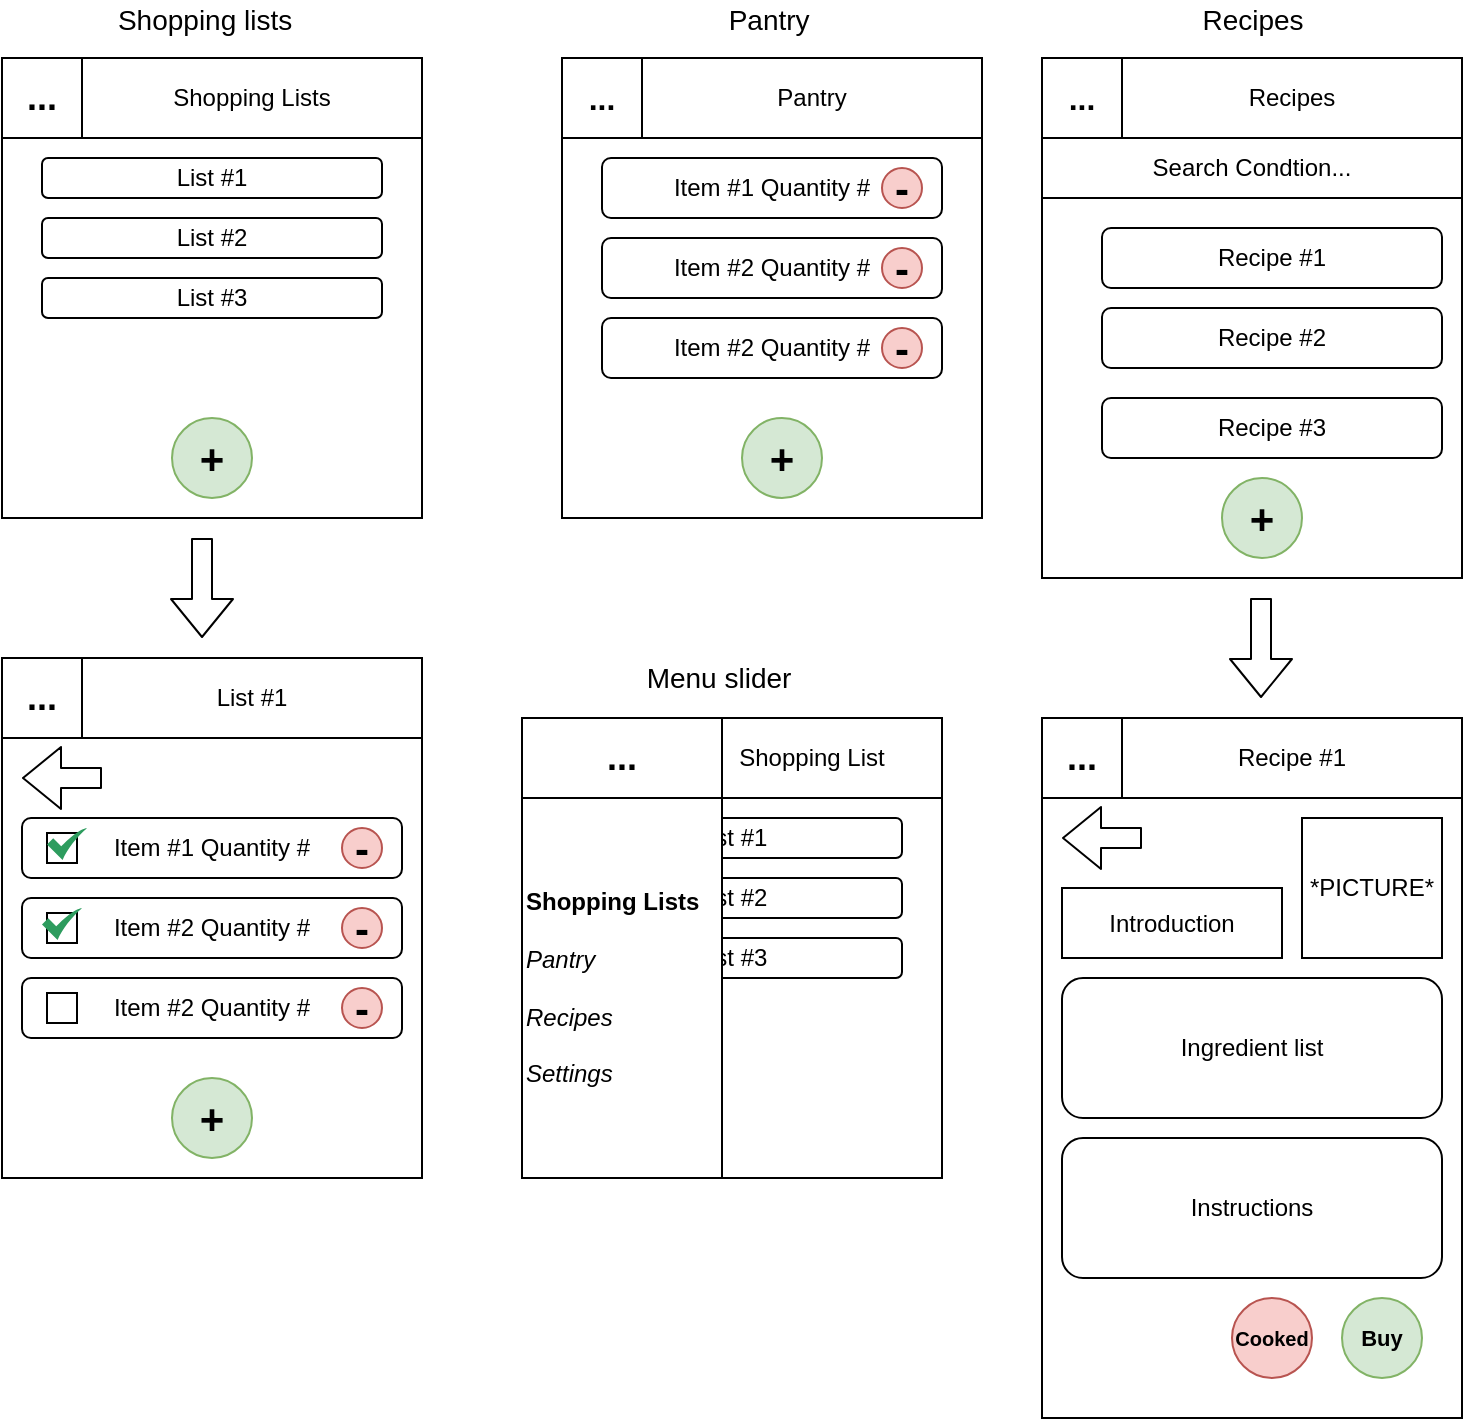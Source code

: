 <mxfile version="12.7.4" type="device"><diagram id="fqupEgDUNyECXu0wIxzK" name="Page-1"><mxGraphModel dx="932" dy="648" grid="1" gridSize="10" guides="1" tooltips="1" connect="1" arrows="1" fold="1" page="1" pageScale="1" pageWidth="850" pageHeight="1100" math="0" shadow="0"><root><mxCell id="0"/><mxCell id="1" parent="0"/><mxCell id="1O7I4lUK9xUEdd8OMKvl-1" value="&lt;font style=&quot;font-size: 18px&quot;&gt;&lt;b&gt;...&lt;/b&gt;&lt;/font&gt;" style="whiteSpace=wrap;html=1;aspect=fixed;" vertex="1" parent="1"><mxGeometry x="60" y="50" width="40" height="40" as="geometry"/></mxCell><mxCell id="1O7I4lUK9xUEdd8OMKvl-3" value="Shopping Lists" style="rounded=0;whiteSpace=wrap;html=1;" vertex="1" parent="1"><mxGeometry x="100" y="50" width="170" height="40" as="geometry"/></mxCell><mxCell id="1O7I4lUK9xUEdd8OMKvl-6" value="" style="rounded=0;whiteSpace=wrap;html=1;" vertex="1" parent="1"><mxGeometry x="60" y="90" width="210" height="190" as="geometry"/></mxCell><mxCell id="1O7I4lUK9xUEdd8OMKvl-7" value="List #1" style="rounded=1;whiteSpace=wrap;html=1;" vertex="1" parent="1"><mxGeometry x="80" y="100" width="170" height="20" as="geometry"/></mxCell><mxCell id="1O7I4lUK9xUEdd8OMKvl-8" value="List #2" style="rounded=1;whiteSpace=wrap;html=1;" vertex="1" parent="1"><mxGeometry x="80" y="130" width="170" height="20" as="geometry"/></mxCell><mxCell id="1O7I4lUK9xUEdd8OMKvl-9" value="List #3" style="rounded=1;whiteSpace=wrap;html=1;" vertex="1" parent="1"><mxGeometry x="80" y="160" width="170" height="20" as="geometry"/></mxCell><mxCell id="1O7I4lUK9xUEdd8OMKvl-12" value="&lt;font style=&quot;font-size: 21px&quot;&gt;&lt;b&gt;+&lt;/b&gt;&lt;/font&gt;" style="ellipse;whiteSpace=wrap;html=1;aspect=fixed;fillColor=#d5e8d4;strokeColor=#82b366;" vertex="1" parent="1"><mxGeometry x="145" y="230" width="40" height="40" as="geometry"/></mxCell><mxCell id="1O7I4lUK9xUEdd8OMKvl-13" value="&lt;font size=&quot;3&quot;&gt;&lt;b&gt;...&lt;/b&gt;&lt;/font&gt;" style="whiteSpace=wrap;html=1;aspect=fixed;" vertex="1" parent="1"><mxGeometry x="340" y="50" width="40" height="40" as="geometry"/></mxCell><mxCell id="1O7I4lUK9xUEdd8OMKvl-14" value="Pantry" style="rounded=0;whiteSpace=wrap;html=1;" vertex="1" parent="1"><mxGeometry x="380" y="50" width="170" height="40" as="geometry"/></mxCell><mxCell id="1O7I4lUK9xUEdd8OMKvl-15" value="" style="rounded=0;whiteSpace=wrap;html=1;" vertex="1" parent="1"><mxGeometry x="340" y="90" width="210" height="190" as="geometry"/></mxCell><mxCell id="1O7I4lUK9xUEdd8OMKvl-16" value="Item #1 Quantity #" style="rounded=1;whiteSpace=wrap;html=1;" vertex="1" parent="1"><mxGeometry x="360" y="100" width="170" height="30" as="geometry"/></mxCell><mxCell id="1O7I4lUK9xUEdd8OMKvl-19" value="&lt;font style=&quot;font-size: 21px&quot;&gt;&lt;b&gt;+&lt;/b&gt;&lt;/font&gt;" style="ellipse;whiteSpace=wrap;html=1;aspect=fixed;fillColor=#d5e8d4;strokeColor=#82b366;" vertex="1" parent="1"><mxGeometry x="430" y="230" width="40" height="40" as="geometry"/></mxCell><mxCell id="1O7I4lUK9xUEdd8OMKvl-20" value="&lt;span style=&quot;font-size: 21px&quot;&gt;&lt;b&gt;-&lt;/b&gt;&lt;/span&gt;" style="ellipse;whiteSpace=wrap;html=1;aspect=fixed;fillColor=#f8cecc;strokeColor=#b85450;" vertex="1" parent="1"><mxGeometry x="500" y="105" width="20" height="20" as="geometry"/></mxCell><mxCell id="1O7I4lUK9xUEdd8OMKvl-21" value="Item #2 Quantity #" style="rounded=1;whiteSpace=wrap;html=1;" vertex="1" parent="1"><mxGeometry x="360" y="140" width="170" height="30" as="geometry"/></mxCell><mxCell id="1O7I4lUK9xUEdd8OMKvl-22" value="&lt;span style=&quot;font-size: 21px&quot;&gt;&lt;b&gt;-&lt;/b&gt;&lt;/span&gt;" style="ellipse;whiteSpace=wrap;html=1;aspect=fixed;fillColor=#f8cecc;strokeColor=#b85450;" vertex="1" parent="1"><mxGeometry x="500" y="145" width="20" height="20" as="geometry"/></mxCell><mxCell id="1O7I4lUK9xUEdd8OMKvl-23" value="Item #2 Quantity #" style="rounded=1;whiteSpace=wrap;html=1;" vertex="1" parent="1"><mxGeometry x="360" y="180" width="170" height="30" as="geometry"/></mxCell><mxCell id="1O7I4lUK9xUEdd8OMKvl-24" value="&lt;span style=&quot;font-size: 21px&quot;&gt;&lt;b&gt;-&lt;/b&gt;&lt;/span&gt;" style="ellipse;whiteSpace=wrap;html=1;aspect=fixed;fillColor=#f8cecc;strokeColor=#b85450;" vertex="1" parent="1"><mxGeometry x="500" y="185" width="20" height="20" as="geometry"/></mxCell><mxCell id="1O7I4lUK9xUEdd8OMKvl-25" value="" style="shape=flexArrow;endArrow=classic;html=1;" edge="1" parent="1"><mxGeometry width="50" height="50" relative="1" as="geometry"><mxPoint x="160" y="290" as="sourcePoint"/><mxPoint x="160" y="340" as="targetPoint"/></mxGeometry></mxCell><mxCell id="1O7I4lUK9xUEdd8OMKvl-26" value="&lt;font style=&quot;font-size: 18px&quot;&gt;&lt;b&gt;...&lt;/b&gt;&lt;/font&gt;" style="whiteSpace=wrap;html=1;aspect=fixed;" vertex="1" parent="1"><mxGeometry x="60" y="350" width="40" height="40" as="geometry"/></mxCell><mxCell id="1O7I4lUK9xUEdd8OMKvl-27" value="List #1" style="rounded=0;whiteSpace=wrap;html=1;" vertex="1" parent="1"><mxGeometry x="100" y="350" width="170" height="40" as="geometry"/></mxCell><mxCell id="1O7I4lUK9xUEdd8OMKvl-28" value="" style="rounded=0;whiteSpace=wrap;html=1;" vertex="1" parent="1"><mxGeometry x="60" y="390" width="210" height="220" as="geometry"/></mxCell><mxCell id="1O7I4lUK9xUEdd8OMKvl-32" value="&lt;font style=&quot;font-size: 21px&quot;&gt;&lt;b&gt;+&lt;/b&gt;&lt;/font&gt;" style="ellipse;whiteSpace=wrap;html=1;aspect=fixed;fillColor=#d5e8d4;strokeColor=#82b366;" vertex="1" parent="1"><mxGeometry x="145" y="560" width="40" height="40" as="geometry"/></mxCell><mxCell id="1O7I4lUK9xUEdd8OMKvl-33" value="Item #1 Quantity #" style="rounded=1;whiteSpace=wrap;html=1;" vertex="1" parent="1"><mxGeometry x="70" y="430" width="190" height="30" as="geometry"/></mxCell><mxCell id="1O7I4lUK9xUEdd8OMKvl-34" value="&lt;span style=&quot;font-size: 21px&quot;&gt;&lt;b&gt;-&lt;/b&gt;&lt;/span&gt;" style="ellipse;whiteSpace=wrap;html=1;aspect=fixed;fillColor=#f8cecc;strokeColor=#b85450;" vertex="1" parent="1"><mxGeometry x="230" y="435" width="20" height="20" as="geometry"/></mxCell><mxCell id="1O7I4lUK9xUEdd8OMKvl-35" value="Item #2 Quantity #" style="rounded=1;whiteSpace=wrap;html=1;" vertex="1" parent="1"><mxGeometry x="70" y="470" width="190" height="30" as="geometry"/></mxCell><mxCell id="1O7I4lUK9xUEdd8OMKvl-37" value="Item #2 Quantity #" style="rounded=1;whiteSpace=wrap;html=1;" vertex="1" parent="1"><mxGeometry x="70" y="510" width="190" height="30" as="geometry"/></mxCell><mxCell id="1O7I4lUK9xUEdd8OMKvl-38" value="&lt;span style=&quot;font-size: 21px&quot;&gt;&lt;b&gt;-&lt;/b&gt;&lt;/span&gt;" style="ellipse;whiteSpace=wrap;html=1;aspect=fixed;fillColor=#f8cecc;strokeColor=#b85450;" vertex="1" parent="1"><mxGeometry x="230" y="515" width="20" height="20" as="geometry"/></mxCell><mxCell id="1O7I4lUK9xUEdd8OMKvl-39" value="" style="whiteSpace=wrap;html=1;aspect=fixed;" vertex="1" parent="1"><mxGeometry x="82.5" y="437.5" width="15" height="15" as="geometry"/></mxCell><mxCell id="1O7I4lUK9xUEdd8OMKvl-41" value="" style="whiteSpace=wrap;html=1;aspect=fixed;" vertex="1" parent="1"><mxGeometry x="82.5" y="477.5" width="15" height="15" as="geometry"/></mxCell><mxCell id="1O7I4lUK9xUEdd8OMKvl-42" value="&lt;span style=&quot;font-size: 21px&quot;&gt;&lt;b&gt;-&lt;/b&gt;&lt;/span&gt;" style="ellipse;whiteSpace=wrap;html=1;aspect=fixed;fillColor=#f8cecc;strokeColor=#b85450;" vertex="1" parent="1"><mxGeometry x="230" y="475" width="20" height="20" as="geometry"/></mxCell><mxCell id="1O7I4lUK9xUEdd8OMKvl-43" value="" style="whiteSpace=wrap;html=1;aspect=fixed;" vertex="1" parent="1"><mxGeometry x="82.5" y="517.5" width="15" height="15" as="geometry"/></mxCell><mxCell id="1O7I4lUK9xUEdd8OMKvl-44" value="" style="html=1;aspect=fixed;strokeColor=none;shadow=0;align=center;verticalAlign=top;fillColor=#2D9C5E;shape=mxgraph.gcp2.check" vertex="1" parent="1"><mxGeometry x="82.5" y="435" width="20" height="16" as="geometry"/></mxCell><mxCell id="1O7I4lUK9xUEdd8OMKvl-48" value="" style="html=1;aspect=fixed;strokeColor=none;shadow=0;align=center;verticalAlign=top;fillColor=#2D9C5E;shape=mxgraph.gcp2.check" vertex="1" parent="1"><mxGeometry x="80" y="475" width="20" height="16" as="geometry"/></mxCell><mxCell id="1O7I4lUK9xUEdd8OMKvl-50" value="&lt;font size=&quot;3&quot;&gt;&lt;b&gt;...&lt;/b&gt;&lt;/font&gt;" style="whiteSpace=wrap;html=1;aspect=fixed;" vertex="1" parent="1"><mxGeometry x="580" y="50" width="40" height="40" as="geometry"/></mxCell><mxCell id="1O7I4lUK9xUEdd8OMKvl-51" value="Recipes" style="rounded=0;whiteSpace=wrap;html=1;" vertex="1" parent="1"><mxGeometry x="620" y="50" width="170" height="40" as="geometry"/></mxCell><mxCell id="1O7I4lUK9xUEdd8OMKvl-52" value="" style="rounded=0;whiteSpace=wrap;html=1;" vertex="1" parent="1"><mxGeometry x="580" y="90" width="210" height="220" as="geometry"/></mxCell><mxCell id="1O7I4lUK9xUEdd8OMKvl-60" value="&lt;font style=&quot;font-size: 21px&quot;&gt;&lt;b&gt;+&lt;/b&gt;&lt;/font&gt;" style="ellipse;whiteSpace=wrap;html=1;aspect=fixed;fillColor=#d5e8d4;strokeColor=#82b366;" vertex="1" parent="1"><mxGeometry x="670" y="260" width="40" height="40" as="geometry"/></mxCell><mxCell id="1O7I4lUK9xUEdd8OMKvl-62" value="Recipe #1" style="rounded=1;whiteSpace=wrap;html=1;" vertex="1" parent="1"><mxGeometry x="610" y="135" width="170" height="30" as="geometry"/></mxCell><mxCell id="1O7I4lUK9xUEdd8OMKvl-63" value="Recipe #2" style="rounded=1;whiteSpace=wrap;html=1;" vertex="1" parent="1"><mxGeometry x="610" y="175" width="170" height="30" as="geometry"/></mxCell><mxCell id="1O7I4lUK9xUEdd8OMKvl-64" value="Recipe #3" style="rounded=1;whiteSpace=wrap;html=1;" vertex="1" parent="1"><mxGeometry x="610" y="220" width="170" height="30" as="geometry"/></mxCell><mxCell id="1O7I4lUK9xUEdd8OMKvl-65" value="" style="shape=flexArrow;endArrow=classic;html=1;" edge="1" parent="1"><mxGeometry width="50" height="50" relative="1" as="geometry"><mxPoint x="689.5" y="320" as="sourcePoint"/><mxPoint x="689.5" y="370" as="targetPoint"/></mxGeometry></mxCell><mxCell id="1O7I4lUK9xUEdd8OMKvl-69" value="" style="shape=flexArrow;endArrow=classic;html=1;" edge="1" parent="1"><mxGeometry width="50" height="50" relative="1" as="geometry"><mxPoint x="110" y="410" as="sourcePoint"/><mxPoint x="70" y="410" as="targetPoint"/></mxGeometry></mxCell><mxCell id="1O7I4lUK9xUEdd8OMKvl-70" value="&lt;font style=&quot;font-size: 18px&quot;&gt;&lt;b&gt;...&lt;/b&gt;&lt;/font&gt;" style="whiteSpace=wrap;html=1;aspect=fixed;" vertex="1" parent="1"><mxGeometry x="580" y="380" width="40" height="40" as="geometry"/></mxCell><mxCell id="1O7I4lUK9xUEdd8OMKvl-71" value="Recipe #1" style="rounded=0;whiteSpace=wrap;html=1;" vertex="1" parent="1"><mxGeometry x="620" y="380" width="170" height="40" as="geometry"/></mxCell><mxCell id="1O7I4lUK9xUEdd8OMKvl-72" value="" style="rounded=0;whiteSpace=wrap;html=1;" vertex="1" parent="1"><mxGeometry x="580" y="420" width="210" height="310" as="geometry"/></mxCell><mxCell id="1O7I4lUK9xUEdd8OMKvl-85" value="" style="shape=flexArrow;endArrow=classic;html=1;" edge="1" parent="1"><mxGeometry width="50" height="50" relative="1" as="geometry"><mxPoint x="630" y="440" as="sourcePoint"/><mxPoint x="590" y="440" as="targetPoint"/></mxGeometry></mxCell><mxCell id="1O7I4lUK9xUEdd8OMKvl-89" value="Search Condtion..." style="rounded=0;whiteSpace=wrap;html=1;" vertex="1" parent="1"><mxGeometry x="580" y="90" width="210" height="30" as="geometry"/></mxCell><mxCell id="1O7I4lUK9xUEdd8OMKvl-92" value="*PICTURE*" style="whiteSpace=wrap;html=1;aspect=fixed;" vertex="1" parent="1"><mxGeometry x="710" y="430" width="70" height="70" as="geometry"/></mxCell><mxCell id="1O7I4lUK9xUEdd8OMKvl-94" value="Introduction" style="rounded=0;whiteSpace=wrap;html=1;" vertex="1" parent="1"><mxGeometry x="590" y="465" width="110" height="35" as="geometry"/></mxCell><mxCell id="1O7I4lUK9xUEdd8OMKvl-95" value="Ingredient list" style="rounded=1;whiteSpace=wrap;html=1;" vertex="1" parent="1"><mxGeometry x="590" y="510" width="190" height="70" as="geometry"/></mxCell><mxCell id="1O7I4lUK9xUEdd8OMKvl-97" value="Instructions" style="rounded=1;whiteSpace=wrap;html=1;" vertex="1" parent="1"><mxGeometry x="590" y="590" width="190" height="70" as="geometry"/></mxCell><mxCell id="1O7I4lUK9xUEdd8OMKvl-98" value="&lt;font size=&quot;1&quot;&gt;&lt;b style=&quot;font-size: 11px&quot;&gt;Buy&lt;/b&gt;&lt;/font&gt;" style="ellipse;whiteSpace=wrap;html=1;aspect=fixed;fillColor=#d5e8d4;strokeColor=#82b366;" vertex="1" parent="1"><mxGeometry x="730" y="670" width="40" height="40" as="geometry"/></mxCell><mxCell id="1O7I4lUK9xUEdd8OMKvl-99" value="&lt;font size=&quot;1&quot;&gt;&lt;b&gt;Cooked&lt;/b&gt;&lt;/font&gt;" style="ellipse;whiteSpace=wrap;html=1;aspect=fixed;fillColor=#f8cecc;strokeColor=#b85450;" vertex="1" parent="1"><mxGeometry x="675" y="670" width="40" height="40" as="geometry"/></mxCell><mxCell id="1O7I4lUK9xUEdd8OMKvl-102" value="Shopping List" style="rounded=0;whiteSpace=wrap;html=1;" vertex="1" parent="1"><mxGeometry x="400" y="380" width="130" height="40" as="geometry"/></mxCell><mxCell id="1O7I4lUK9xUEdd8OMKvl-103" value="" style="rounded=0;whiteSpace=wrap;html=1;" vertex="1" parent="1"><mxGeometry x="320" y="420" width="210" height="190" as="geometry"/></mxCell><mxCell id="1O7I4lUK9xUEdd8OMKvl-104" value="List #1" style="rounded=1;whiteSpace=wrap;html=1;" vertex="1" parent="1"><mxGeometry x="340" y="430" width="170" height="20" as="geometry"/></mxCell><mxCell id="1O7I4lUK9xUEdd8OMKvl-105" value="List #2" style="rounded=1;whiteSpace=wrap;html=1;" vertex="1" parent="1"><mxGeometry x="340" y="460" width="170" height="20" as="geometry"/></mxCell><mxCell id="1O7I4lUK9xUEdd8OMKvl-106" value="List #3" style="rounded=1;whiteSpace=wrap;html=1;" vertex="1" parent="1"><mxGeometry x="340" y="490" width="170" height="20" as="geometry"/></mxCell><mxCell id="1O7I4lUK9xUEdd8OMKvl-112" value="" style="edgeStyle=orthogonalEdgeStyle;rounded=0;orthogonalLoop=1;jettySize=auto;html=1;" edge="1" parent="1" source="1O7I4lUK9xUEdd8OMKvl-108" target="1O7I4lUK9xUEdd8OMKvl-111"><mxGeometry relative="1" as="geometry"/></mxCell><mxCell id="1O7I4lUK9xUEdd8OMKvl-108" value="&lt;b style=&quot;font-size: 18px&quot;&gt;...&lt;/b&gt;" style="rounded=0;whiteSpace=wrap;html=1;" vertex="1" parent="1"><mxGeometry x="320" y="380" width="100" height="40" as="geometry"/></mxCell><mxCell id="1O7I4lUK9xUEdd8OMKvl-111" value="&lt;b&gt;Shopping Lists&lt;/b&gt;&lt;br&gt;&lt;i&gt;&lt;br&gt;Pantry&lt;br&gt;&lt;br&gt;Recipes&lt;br&gt;&lt;br&gt;Settings&lt;/i&gt;" style="rounded=0;whiteSpace=wrap;html=1;align=left;" vertex="1" parent="1"><mxGeometry x="320" y="420" width="100" height="190" as="geometry"/></mxCell><mxCell id="1O7I4lUK9xUEdd8OMKvl-113" value="&lt;font style=&quot;font-size: 14px&quot;&gt;Menu slider&lt;/font&gt;" style="text;html=1;align=center;verticalAlign=middle;resizable=0;points=[];autosize=1;" vertex="1" parent="1"><mxGeometry x="372.5" y="350" width="90" height="20" as="geometry"/></mxCell><mxCell id="1O7I4lUK9xUEdd8OMKvl-114" value="&lt;font style=&quot;font-size: 14px&quot;&gt;Shopping lists&amp;nbsp;&lt;/font&gt;" style="text;html=1;align=center;verticalAlign=middle;resizable=0;points=[];autosize=1;" vertex="1" parent="1"><mxGeometry x="107.5" y="21" width="110" height="20" as="geometry"/></mxCell><mxCell id="1O7I4lUK9xUEdd8OMKvl-115" value="&lt;font style=&quot;font-size: 14px&quot;&gt;Pantry&amp;nbsp;&lt;/font&gt;" style="text;html=1;align=center;verticalAlign=middle;resizable=0;points=[];autosize=1;" vertex="1" parent="1"><mxGeometry x="415" y="21" width="60" height="20" as="geometry"/></mxCell><mxCell id="1O7I4lUK9xUEdd8OMKvl-116" value="&lt;font style=&quot;font-size: 14px&quot;&gt;Recipes&lt;/font&gt;" style="text;html=1;align=center;verticalAlign=middle;resizable=0;points=[];autosize=1;" vertex="1" parent="1"><mxGeometry x="650" y="21" width="70" height="20" as="geometry"/></mxCell></root></mxGraphModel></diagram></mxfile>